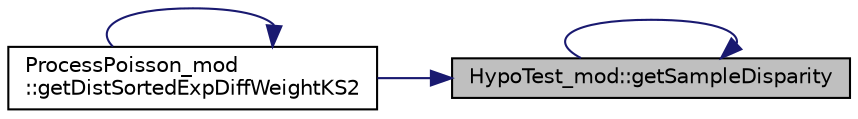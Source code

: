 digraph "HypoTest_mod::getSampleDisparity"
{
 // LATEX_PDF_SIZE
  edge [fontname="Helvetica",fontsize="10",labelfontname="Helvetica",labelfontsize="10"];
  node [fontname="Helvetica",fontsize="10",shape=record];
  rankdir="RL";
  Node1 [label="HypoTest_mod::getSampleDisparity",height=0.2,width=0.4,color="black", fillcolor="grey75", style="filled", fontcolor="black",tooltip="Return the weights of each of the points in the input vector of Point((2:np) as ProbKS...."];
  Node1 -> Node2 [dir="back",color="midnightblue",fontsize="10",style="solid"];
  Node2 [label="ProcessPoisson_mod\l::getDistSortedExpDiffWeightKS2",height=0.2,width=0.4,color="black", fillcolor="white", style="filled",URL="$namespaceProcessPoisson__mod.html#abc531080df6bf8d3ba47c8f1b8d00a52",tooltip="Return the weights (the KS-test probabilities) of the the input DistSortedExpDiff resulting from the ..."];
  Node2 -> Node2 [dir="back",color="midnightblue",fontsize="10",style="solid"];
  Node1 -> Node1 [dir="back",color="midnightblue",fontsize="10",style="solid"];
}
